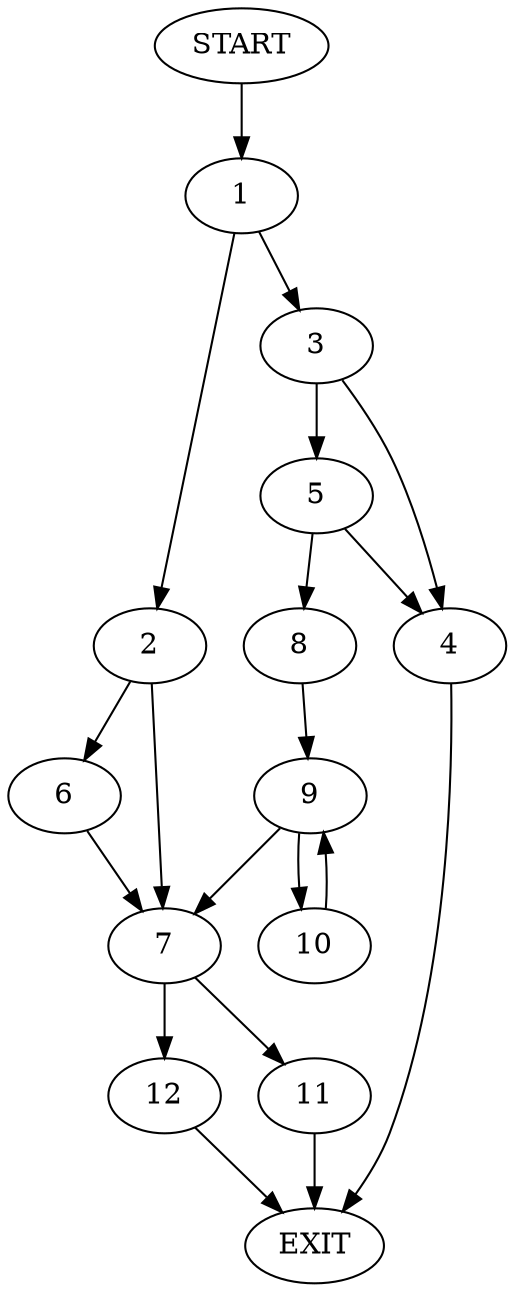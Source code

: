 digraph {
0 [label="START"]
13 [label="EXIT"]
0 -> 1
1 -> 2
1 -> 3
3 -> 4
3 -> 5
2 -> 6
2 -> 7
4 -> 13
5 -> 4
5 -> 8
8 -> 9
9 -> 7
9 -> 10
7 -> 11
7 -> 12
10 -> 9
6 -> 7
12 -> 13
11 -> 13
}
